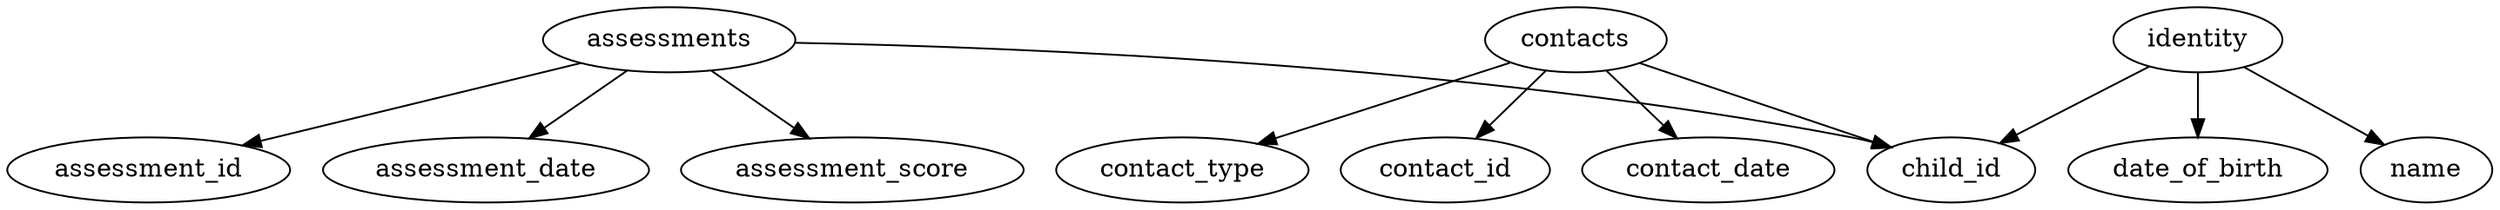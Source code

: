 digraph {
	identity
	identity -> child_id
	identity -> name
	identity -> date_of_birth
	assessments
	assessments -> assessment_id
	assessments -> child_id
	assessments -> assessment_date
	assessments -> assessment_score
	contacts
	contacts -> contact_id
	contacts -> child_id
	contacts -> contact_date
	contacts -> contact_type
}
